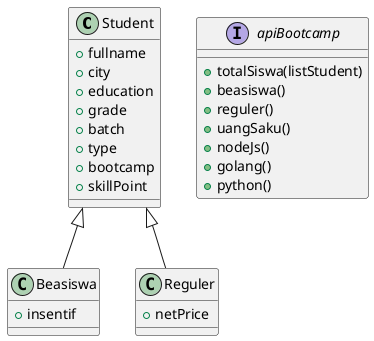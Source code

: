 @startuml classdiagram-car

class Student{
    +fullname
    +city
    +education
    +grade
    +batch
    +type
    +bootcamp
    +skillPoint
}

class Beasiswa extends Student{
    +insentif
}

class Reguler extends Student{
    +netPrice
}

interface apiBootcamp{
    +totalSiswa(listStudent)
    +beasiswa()
    +reguler()
    +uangSaku()
    +nodeJs()
    +golang()
    +python()
}

@enduml